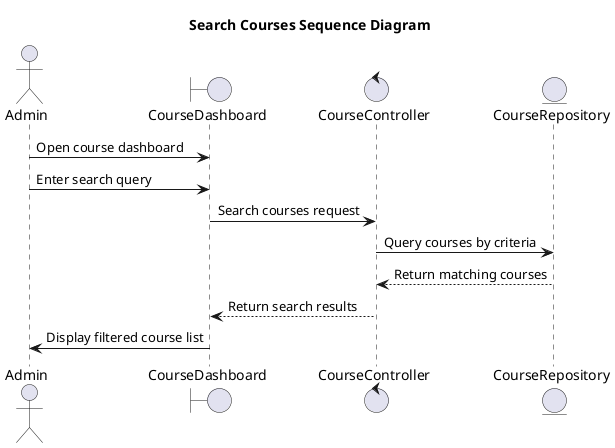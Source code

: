 @startuml SearchCourses
title Search Courses Sequence Diagram

actor Admin
boundary CourseDashboard
control CourseController
entity CourseRepository

Admin -> CourseDashboard : Open course dashboard
Admin -> CourseDashboard : Enter search query
CourseDashboard -> CourseController : Search courses request
CourseController -> CourseRepository : Query courses by criteria
CourseRepository --> CourseController : Return matching courses
CourseController --> CourseDashboard : Return search results
CourseDashboard -> Admin : Display filtered course list

@enduml
